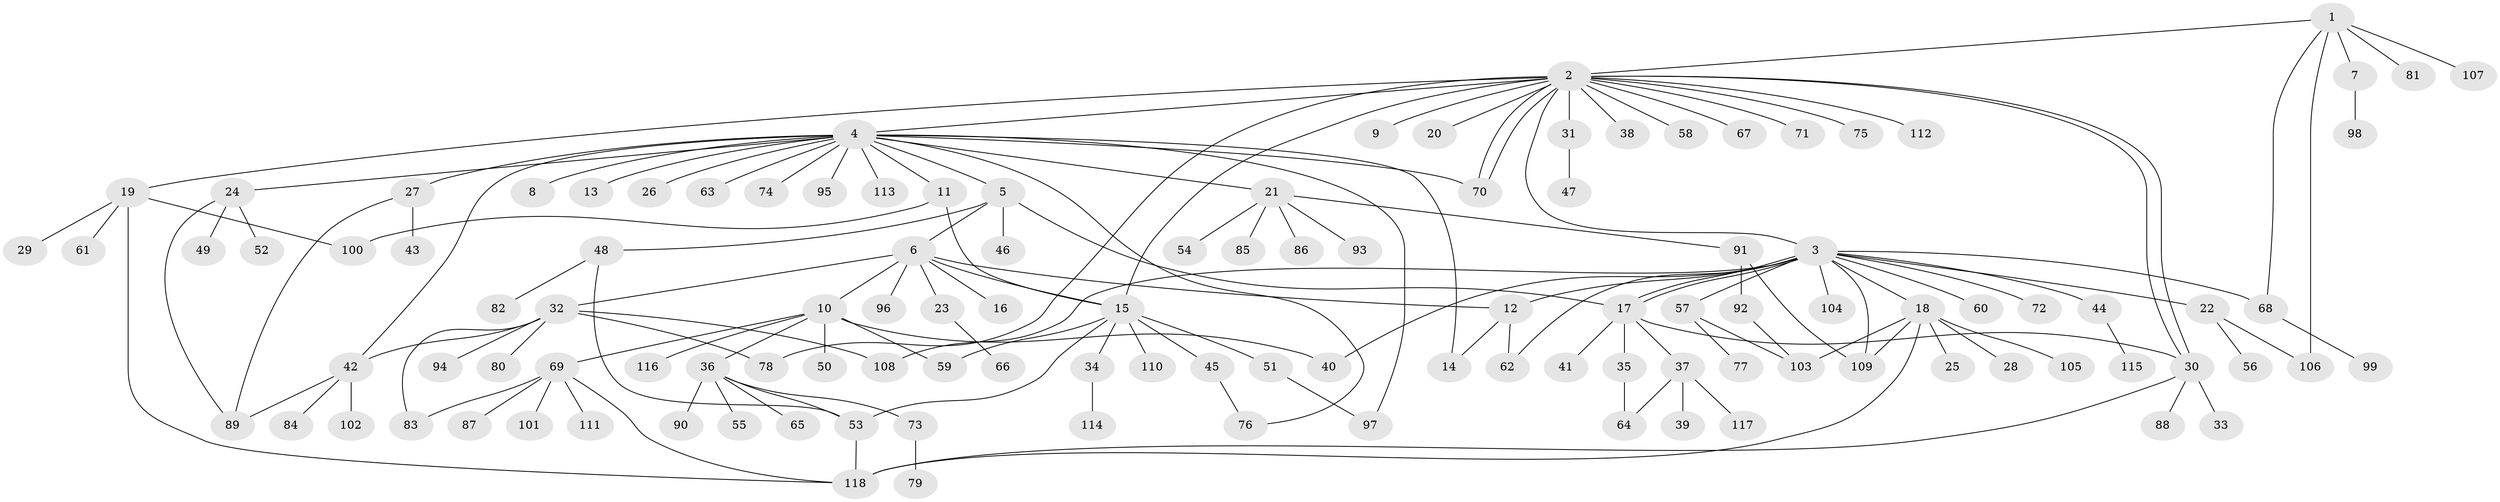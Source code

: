 // coarse degree distribution, {6: 0.03260869565217391, 16: 0.021739130434782608, 14: 0.010869565217391304, 11: 0.010869565217391304, 1: 0.6195652173913043, 10: 0.021739130434782608, 3: 0.05434782608695652, 2: 0.13043478260869565, 7: 0.03260869565217391, 4: 0.043478260869565216, 5: 0.010869565217391304, 9: 0.010869565217391304}
// Generated by graph-tools (version 1.1) at 2025/41/03/06/25 10:41:51]
// undirected, 118 vertices, 152 edges
graph export_dot {
graph [start="1"]
  node [color=gray90,style=filled];
  1;
  2;
  3;
  4;
  5;
  6;
  7;
  8;
  9;
  10;
  11;
  12;
  13;
  14;
  15;
  16;
  17;
  18;
  19;
  20;
  21;
  22;
  23;
  24;
  25;
  26;
  27;
  28;
  29;
  30;
  31;
  32;
  33;
  34;
  35;
  36;
  37;
  38;
  39;
  40;
  41;
  42;
  43;
  44;
  45;
  46;
  47;
  48;
  49;
  50;
  51;
  52;
  53;
  54;
  55;
  56;
  57;
  58;
  59;
  60;
  61;
  62;
  63;
  64;
  65;
  66;
  67;
  68;
  69;
  70;
  71;
  72;
  73;
  74;
  75;
  76;
  77;
  78;
  79;
  80;
  81;
  82;
  83;
  84;
  85;
  86;
  87;
  88;
  89;
  90;
  91;
  92;
  93;
  94;
  95;
  96;
  97;
  98;
  99;
  100;
  101;
  102;
  103;
  104;
  105;
  106;
  107;
  108;
  109;
  110;
  111;
  112;
  113;
  114;
  115;
  116;
  117;
  118;
  1 -- 2;
  1 -- 7;
  1 -- 68;
  1 -- 81;
  1 -- 106;
  1 -- 107;
  2 -- 3;
  2 -- 4;
  2 -- 9;
  2 -- 15;
  2 -- 19;
  2 -- 20;
  2 -- 30;
  2 -- 30;
  2 -- 31;
  2 -- 38;
  2 -- 58;
  2 -- 67;
  2 -- 70;
  2 -- 70;
  2 -- 71;
  2 -- 75;
  2 -- 78;
  2 -- 112;
  3 -- 12;
  3 -- 17;
  3 -- 17;
  3 -- 18;
  3 -- 22;
  3 -- 40;
  3 -- 44;
  3 -- 57;
  3 -- 60;
  3 -- 62;
  3 -- 68;
  3 -- 72;
  3 -- 104;
  3 -- 108;
  3 -- 109;
  4 -- 5;
  4 -- 8;
  4 -- 11;
  4 -- 13;
  4 -- 14;
  4 -- 21;
  4 -- 24;
  4 -- 26;
  4 -- 27;
  4 -- 42;
  4 -- 63;
  4 -- 70;
  4 -- 74;
  4 -- 76;
  4 -- 95;
  4 -- 97;
  4 -- 113;
  5 -- 6;
  5 -- 17;
  5 -- 46;
  5 -- 48;
  6 -- 10;
  6 -- 12;
  6 -- 15;
  6 -- 16;
  6 -- 23;
  6 -- 32;
  6 -- 96;
  7 -- 98;
  10 -- 36;
  10 -- 40;
  10 -- 50;
  10 -- 59;
  10 -- 69;
  10 -- 116;
  11 -- 15;
  11 -- 100;
  12 -- 14;
  12 -- 62;
  15 -- 34;
  15 -- 45;
  15 -- 51;
  15 -- 53;
  15 -- 59;
  15 -- 110;
  17 -- 30;
  17 -- 35;
  17 -- 37;
  17 -- 41;
  18 -- 25;
  18 -- 28;
  18 -- 103;
  18 -- 105;
  18 -- 109;
  18 -- 118;
  19 -- 29;
  19 -- 61;
  19 -- 100;
  19 -- 118;
  21 -- 54;
  21 -- 85;
  21 -- 86;
  21 -- 91;
  21 -- 93;
  22 -- 56;
  22 -- 106;
  23 -- 66;
  24 -- 49;
  24 -- 52;
  24 -- 89;
  27 -- 43;
  27 -- 89;
  30 -- 33;
  30 -- 88;
  30 -- 118;
  31 -- 47;
  32 -- 42;
  32 -- 78;
  32 -- 80;
  32 -- 83;
  32 -- 94;
  32 -- 108;
  34 -- 114;
  35 -- 64;
  36 -- 53;
  36 -- 55;
  36 -- 65;
  36 -- 73;
  36 -- 90;
  37 -- 39;
  37 -- 64;
  37 -- 117;
  42 -- 84;
  42 -- 89;
  42 -- 102;
  44 -- 115;
  45 -- 76;
  48 -- 53;
  48 -- 82;
  51 -- 97;
  53 -- 118;
  57 -- 77;
  57 -- 103;
  68 -- 99;
  69 -- 83;
  69 -- 87;
  69 -- 101;
  69 -- 111;
  69 -- 118;
  73 -- 79;
  91 -- 92;
  91 -- 109;
  92 -- 103;
}
